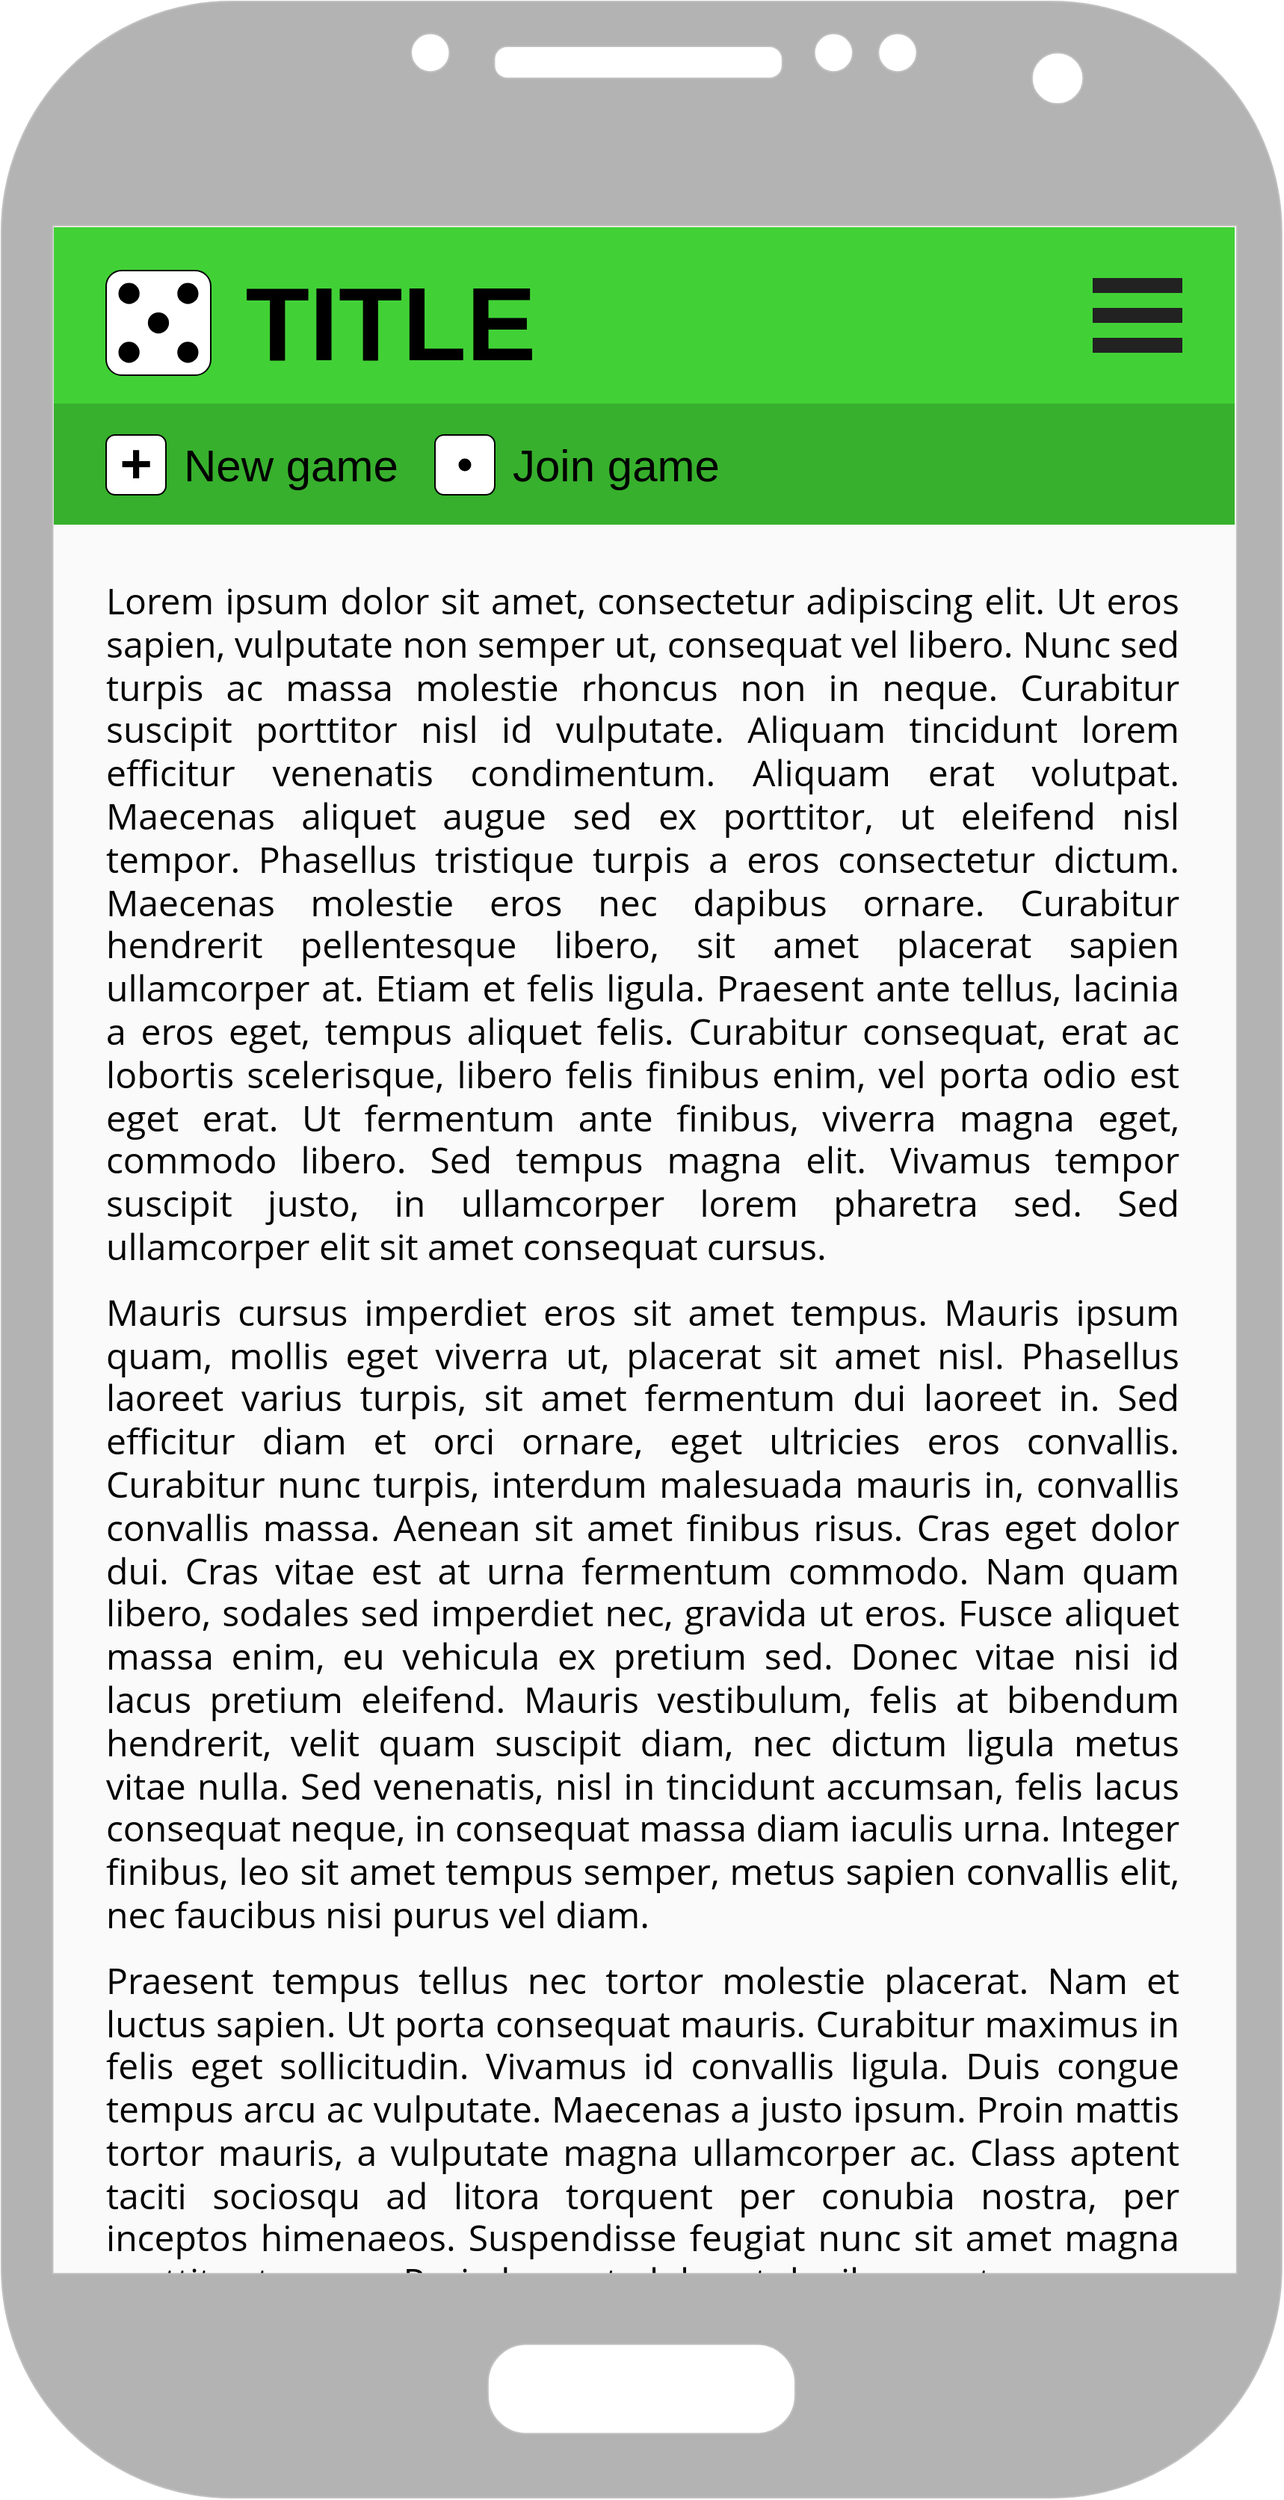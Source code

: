 <mxfile version="20.8.5" type="device"><diagram id="i8sjEhiZYVQsJ5PUvMbR" name="Page-1"><mxGraphModel dx="3520" dy="1693" grid="1" gridSize="10" guides="1" tooltips="1" connect="1" arrows="1" fold="1" page="1" pageScale="1" pageWidth="900" pageHeight="1600" math="0" shadow="0"><root><mxCell id="0"/><mxCell id="1" parent="0"/><mxCell id="HNaQ0A6YHJRZClztEqFH-4" value="" style="rounded=0;whiteSpace=wrap;html=1;fillColor=#FAFAFA;strokeColor=none;movable=0;resizable=0;rotatable=0;deletable=0;editable=0;connectable=0;" vertex="1" parent="1"><mxGeometry x="40" y="160" width="820" height="1400" as="geometry"/></mxCell><mxCell id="HNaQ0A6YHJRZClztEqFH-25" value="&lt;p style=&quot;margin: 0px 0px 15px; padding: 0px; text-align: justify; font-family: &amp;quot;Open Sans&amp;quot;, Arial, sans-serif; font-size: 24px;&quot;&gt;&lt;font color=&quot;#000000&quot; style=&quot;font-size: 24px;&quot;&gt;Lorem ipsum dolor sit amet, consectetur adipiscing elit. Ut eros sapien, vulputate non semper ut, consequat vel libero. Nunc sed turpis ac massa molestie rhoncus non in neque. Curabitur suscipit porttitor nisl id vulputate. Aliquam tincidunt lorem efficitur venenatis condimentum. Aliquam erat volutpat. Maecenas aliquet augue sed ex porttitor, ut eleifend nisl tempor. Phasellus tristique turpis a eros consectetur dictum. Maecenas molestie eros nec dapibus ornare. Curabitur hendrerit pellentesque libero, sit amet placerat sapien ullamcorper at. Etiam et felis ligula. Praesent ante tellus, lacinia a eros eget, tempus aliquet felis. Curabitur consequat, erat ac lobortis scelerisque, libero felis finibus enim, vel porta odio est eget erat. Ut fermentum ante finibus, viverra magna eget, commodo libero. Sed tempus magna elit. Vivamus tempor suscipit justo, in ullamcorper lorem pharetra sed. Sed ullamcorper elit sit amet consequat cursus.&lt;/font&gt;&lt;/p&gt;&lt;p style=&quot;margin: 0px 0px 15px; padding: 0px; text-align: justify; font-family: &amp;quot;Open Sans&amp;quot;, Arial, sans-serif; font-size: 24px;&quot;&gt;&lt;font color=&quot;#000000&quot; style=&quot;font-size: 24px;&quot;&gt;Mauris cursus imperdiet eros sit amet tempus. Mauris ipsum quam, mollis eget viverra ut, placerat sit amet nisl. Phasellus laoreet varius turpis, sit amet fermentum dui laoreet in. Sed efficitur diam et orci ornare, eget ultricies eros convallis. Curabitur nunc turpis, interdum malesuada mauris in, convallis convallis massa. Aenean sit amet finibus risus. Cras eget dolor dui. Cras vitae est at urna fermentum commodo. Nam quam libero, sodales sed imperdiet nec, gravida ut eros. Fusce aliquet massa enim, eu vehicula ex pretium sed. Donec vitae nisi id lacus pretium eleifend. Mauris vestibulum, felis at bibendum hendrerit, velit quam suscipit diam, nec dictum ligula metus vitae nulla. Sed venenatis, nisl in tincidunt accumsan, felis lacus consequat neque, in consequat massa diam iaculis urna. Integer finibus, leo sit amet tempus semper, metus sapien convallis elit, nec faucibus nisi purus vel diam.&lt;/font&gt;&lt;/p&gt;&lt;p style=&quot;margin: 0px 0px 15px; padding: 0px; text-align: justify; font-family: &amp;quot;Open Sans&amp;quot;, Arial, sans-serif; font-size: 24px;&quot;&gt;&lt;font color=&quot;#000000&quot; style=&quot;font-size: 24px;&quot;&gt;Praesent tempus tellus nec tortor molestie placerat. Nam et luctus sapien. Ut porta consequat mauris. Curabitur maximus in felis eget sollicitudin. Vivamus id convallis ligula. Duis congue tempus arcu ac vulputate. Maecenas a justo ipsum. Proin mattis tortor mauris, a vulputate magna ullamcorper ac. Class aptent taciti sociosqu ad litora torquent per conubia nostra, per inceptos himenaeos. Suspendisse feugiat nunc sit amet magna porttitor tempus. Proin laoreet, dolor at dapibus porta,&amp;nbsp;&lt;/font&gt;&lt;/p&gt;" style="text;whiteSpace=wrap;html=1;fontSize=8;fontColor=#FFFFFF;" vertex="1" parent="1"><mxGeometry x="88.2" y="400" width="720" height="60" as="geometry"/></mxCell><mxCell id="HNaQ0A6YHJRZClztEqFH-1" value="" style="verticalLabelPosition=bottom;verticalAlign=top;html=1;shadow=0;dashed=0;strokeWidth=1;shape=mxgraph.android.phone2;strokeColor=#c0c0c0;fillColor=#B3B3B3;movable=0;resizable=0;rotatable=0;deletable=0;editable=0;connectable=0;" vertex="1" parent="1"><mxGeometry x="20" y="20" width="856.41" height="1670" as="geometry"/></mxCell><mxCell id="HNaQ0A6YHJRZClztEqFH-2" value="" style="rounded=0;whiteSpace=wrap;html=1;fillColor=#41D136;strokeColor=none;" vertex="1" parent="1"><mxGeometry x="55" y="171" width="790" height="118" as="geometry"/></mxCell><mxCell id="HNaQ0A6YHJRZClztEqFH-5" value="" style="html=1;verticalLabelPosition=bottom;labelBackgroundColor=#ffffff;verticalAlign=top;shadow=0;dashed=0;strokeWidth=2;shape=mxgraph.ios7.misc.options;fillColor=#222222;sketch=0;" vertex="1" parent="1"><mxGeometry x="750" y="205" width="60" height="50" as="geometry"/></mxCell><mxCell id="HNaQ0A6YHJRZClztEqFH-12" value="&lt;h1&gt;&lt;b&gt;&lt;font style=&quot;font-size: 70px;&quot;&gt;TITLE&lt;/font&gt;&lt;/b&gt;&lt;/h1&gt;" style="text;html=1;align=center;verticalAlign=middle;resizable=0;points=[];autosize=1;strokeColor=none;fillColor=none;fontSize=30;" vertex="1" parent="1"><mxGeometry x="170" y="145" width="220" height="180" as="geometry"/></mxCell><mxCell id="HNaQ0A6YHJRZClztEqFH-14" value="" style="group" vertex="1" connectable="0" parent="1"><mxGeometry x="90" y="200" width="70" height="70" as="geometry"/></mxCell><mxCell id="HNaQ0A6YHJRZClztEqFH-15" value="" style="rounded=1;whiteSpace=wrap;html=1;container=0;" vertex="1" parent="HNaQ0A6YHJRZClztEqFH-14"><mxGeometry width="70" height="70" as="geometry"/></mxCell><mxCell id="HNaQ0A6YHJRZClztEqFH-16" value="" style="ellipse;whiteSpace=wrap;html=1;fillColor=#000000;container=0;" vertex="1" parent="HNaQ0A6YHJRZClztEqFH-14"><mxGeometry x="8.75" y="8.75" width="13.125" height="13.125" as="geometry"/></mxCell><mxCell id="HNaQ0A6YHJRZClztEqFH-17" value="" style="ellipse;whiteSpace=wrap;html=1;fillColor=#000000;container=0;" vertex="1" parent="HNaQ0A6YHJRZClztEqFH-14"><mxGeometry x="48.125" y="48.125" width="13.125" height="13.125" as="geometry"/></mxCell><mxCell id="HNaQ0A6YHJRZClztEqFH-18" value="" style="ellipse;whiteSpace=wrap;html=1;fillColor=#000000;rotation=90;container=0;" vertex="1" parent="HNaQ0A6YHJRZClztEqFH-14"><mxGeometry x="48.125" y="8.75" width="13.125" height="13.125" as="geometry"/></mxCell><mxCell id="HNaQ0A6YHJRZClztEqFH-19" value="" style="ellipse;whiteSpace=wrap;html=1;fillColor=#000000;rotation=90;container=0;" vertex="1" parent="HNaQ0A6YHJRZClztEqFH-14"><mxGeometry x="8.75" y="48.125" width="13.125" height="13.125" as="geometry"/></mxCell><mxCell id="HNaQ0A6YHJRZClztEqFH-22" value="" style="ellipse;whiteSpace=wrap;html=1;fillColor=#000000;" vertex="1" parent="HNaQ0A6YHJRZClztEqFH-14"><mxGeometry x="28.438" y="28.438" width="13.125" height="13.125" as="geometry"/></mxCell><mxCell id="HNaQ0A6YHJRZClztEqFH-26" value="" style="rounded=0;whiteSpace=wrap;html=1;fillColor=#37B02D;strokeColor=none;" vertex="1" parent="1"><mxGeometry x="55" y="289" width="790" height="81" as="geometry"/></mxCell><mxCell id="HNaQ0A6YHJRZClztEqFH-51" value="" style="group" vertex="1" connectable="0" parent="1"><mxGeometry x="232" y="275" width="436" height="110" as="geometry"/></mxCell><mxCell id="HNaQ0A6YHJRZClztEqFH-49" value="" style="group" vertex="1" connectable="0" parent="HNaQ0A6YHJRZClztEqFH-51"><mxGeometry x="78" y="1" width="206" height="108" as="geometry"/></mxCell><mxCell id="HNaQ0A6YHJRZClztEqFH-48" value="" style="group" vertex="1" connectable="0" parent="HNaQ0A6YHJRZClztEqFH-49"><mxGeometry y="34" width="40" height="40" as="geometry"/></mxCell><mxCell id="HNaQ0A6YHJRZClztEqFH-41" value="" style="rounded=1;whiteSpace=wrap;html=1;container=0;" vertex="1" parent="HNaQ0A6YHJRZClztEqFH-48"><mxGeometry width="40" height="40" as="geometry"/></mxCell><mxCell id="HNaQ0A6YHJRZClztEqFH-46" value="" style="ellipse;whiteSpace=wrap;html=1;fillColor=#000000;" vertex="1" parent="HNaQ0A6YHJRZClztEqFH-48"><mxGeometry x="16.25" y="16.25" width="7.5" height="7.5" as="geometry"/></mxCell><mxCell id="HNaQ0A6YHJRZClztEqFH-39" value="&lt;p&gt;&lt;font style=&quot;font-size: 30px;&quot;&gt;Join&lt;/font&gt;&lt;font style=&quot;font-size: 30px;&quot;&gt;&amp;nbsp;game&lt;/font&gt;&lt;/p&gt;" style="text;html=1;align=left;verticalAlign=middle;resizable=0;points=[];autosize=1;strokeColor=none;fillColor=none;fontSize=30;" vertex="1" parent="HNaQ0A6YHJRZClztEqFH-49"><mxGeometry x="50" width="156" height="108" as="geometry"/></mxCell><mxCell id="HNaQ0A6YHJRZClztEqFH-50" value="" style="group" vertex="1" connectable="0" parent="HNaQ0A6YHJRZClztEqFH-51"><mxGeometry x="-142" width="220" height="110" as="geometry"/></mxCell><mxCell id="HNaQ0A6YHJRZClztEqFH-34" value="&lt;p&gt;&lt;font style=&quot;font-size: 30px;&quot;&gt;New&lt;/font&gt;&lt;font style=&quot;font-size: 30px;&quot;&gt;&amp;nbsp;game&lt;/font&gt;&lt;/p&gt;" style="text;html=1;align=left;verticalAlign=middle;resizable=0;points=[];autosize=1;strokeColor=none;fillColor=none;fontSize=30;" vertex="1" parent="HNaQ0A6YHJRZClztEqFH-50"><mxGeometry x="50" width="170" height="110" as="geometry"/></mxCell><mxCell id="HNaQ0A6YHJRZClztEqFH-27" value="" style="group" vertex="1" connectable="0" parent="HNaQ0A6YHJRZClztEqFH-50"><mxGeometry y="35" width="40" height="40" as="geometry"/></mxCell><mxCell id="HNaQ0A6YHJRZClztEqFH-28" value="&lt;font size=&quot;1&quot; style=&quot;&quot;&gt;&lt;b style=&quot;font-size: 37px;&quot;&gt;+&lt;/b&gt;&lt;/font&gt;" style="rounded=1;whiteSpace=wrap;html=1;container=0;" vertex="1" parent="HNaQ0A6YHJRZClztEqFH-27"><mxGeometry width="40" height="40" as="geometry"/></mxCell></root></mxGraphModel></diagram></mxfile>